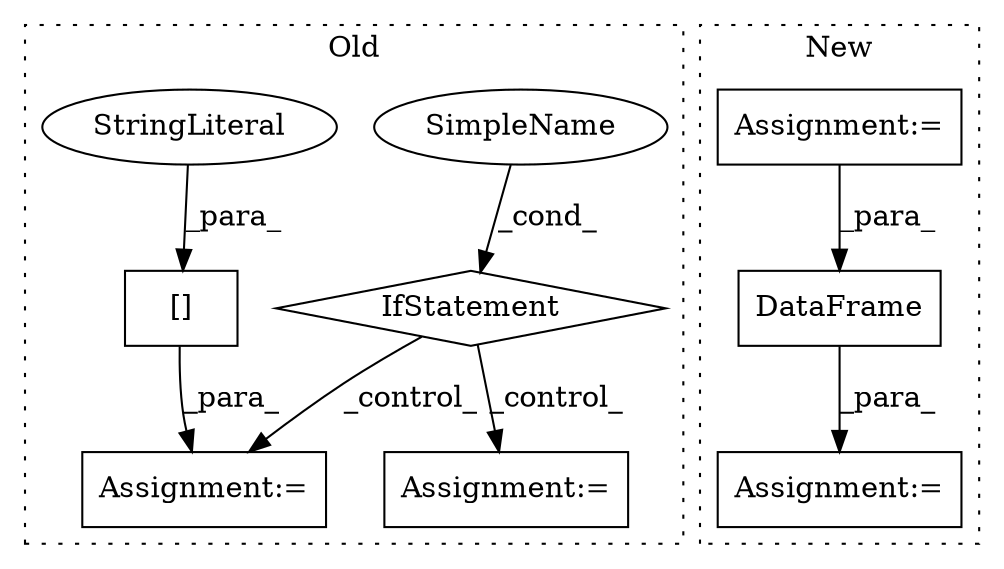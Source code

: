 digraph G {
subgraph cluster0 {
1 [label="IfStatement" a="25" s="1502,1534" l="4,2" shape="diamond"];
5 [label="Assignment:=" a="7" s="1652" l="1" shape="box"];
6 [label="SimpleName" a="42" s="" l="" shape="ellipse"];
7 [label="Assignment:=" a="7" s="1813" l="1" shape="box"];
8 [label="[]" a="2" s="1653,1666" l="6,1" shape="box"];
9 [label="StringLiteral" a="45" s="1659" l="7" shape="ellipse"];
label = "Old";
style="dotted";
}
subgraph cluster1 {
2 [label="DataFrame" a="32" s="1524,1605" l="10,1" shape="box"];
3 [label="Assignment:=" a="7" s="1409" l="1" shape="box"];
4 [label="Assignment:=" a="7" s="1294" l="1" shape="box"];
label = "New";
style="dotted";
}
1 -> 5 [label="_control_"];
1 -> 7 [label="_control_"];
2 -> 3 [label="_para_"];
4 -> 2 [label="_para_"];
6 -> 1 [label="_cond_"];
8 -> 5 [label="_para_"];
9 -> 8 [label="_para_"];
}